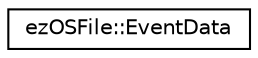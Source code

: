 digraph "Graphical Class Hierarchy"
{
 // LATEX_PDF_SIZE
  edge [fontname="Helvetica",fontsize="10",labelfontname="Helvetica",labelfontsize="10"];
  node [fontname="Helvetica",fontsize="10",shape=record];
  rankdir="LR";
  Node0 [label="ezOSFile::EventData",height=0.2,width=0.4,color="black", fillcolor="white", style="filled",URL="$d3/d7e/structez_o_s_file_1_1_event_data.htm",tooltip="The data that is sent through the event interface."];
}
